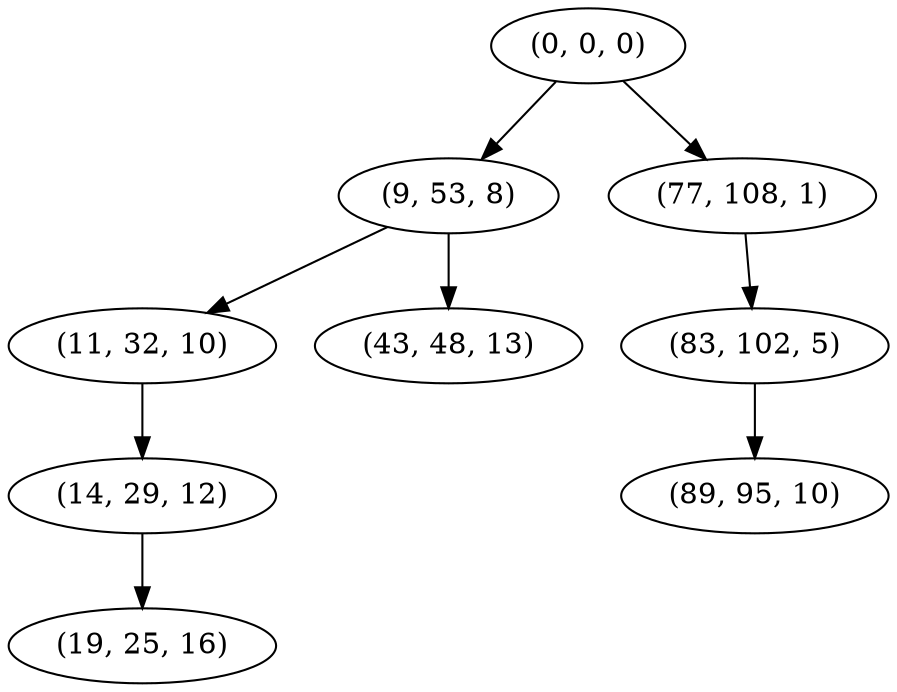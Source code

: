 digraph tree {
    "(0, 0, 0)";
    "(9, 53, 8)";
    "(11, 32, 10)";
    "(14, 29, 12)";
    "(19, 25, 16)";
    "(43, 48, 13)";
    "(77, 108, 1)";
    "(83, 102, 5)";
    "(89, 95, 10)";
    "(0, 0, 0)" -> "(9, 53, 8)";
    "(0, 0, 0)" -> "(77, 108, 1)";
    "(9, 53, 8)" -> "(11, 32, 10)";
    "(9, 53, 8)" -> "(43, 48, 13)";
    "(11, 32, 10)" -> "(14, 29, 12)";
    "(14, 29, 12)" -> "(19, 25, 16)";
    "(77, 108, 1)" -> "(83, 102, 5)";
    "(83, 102, 5)" -> "(89, 95, 10)";
}
